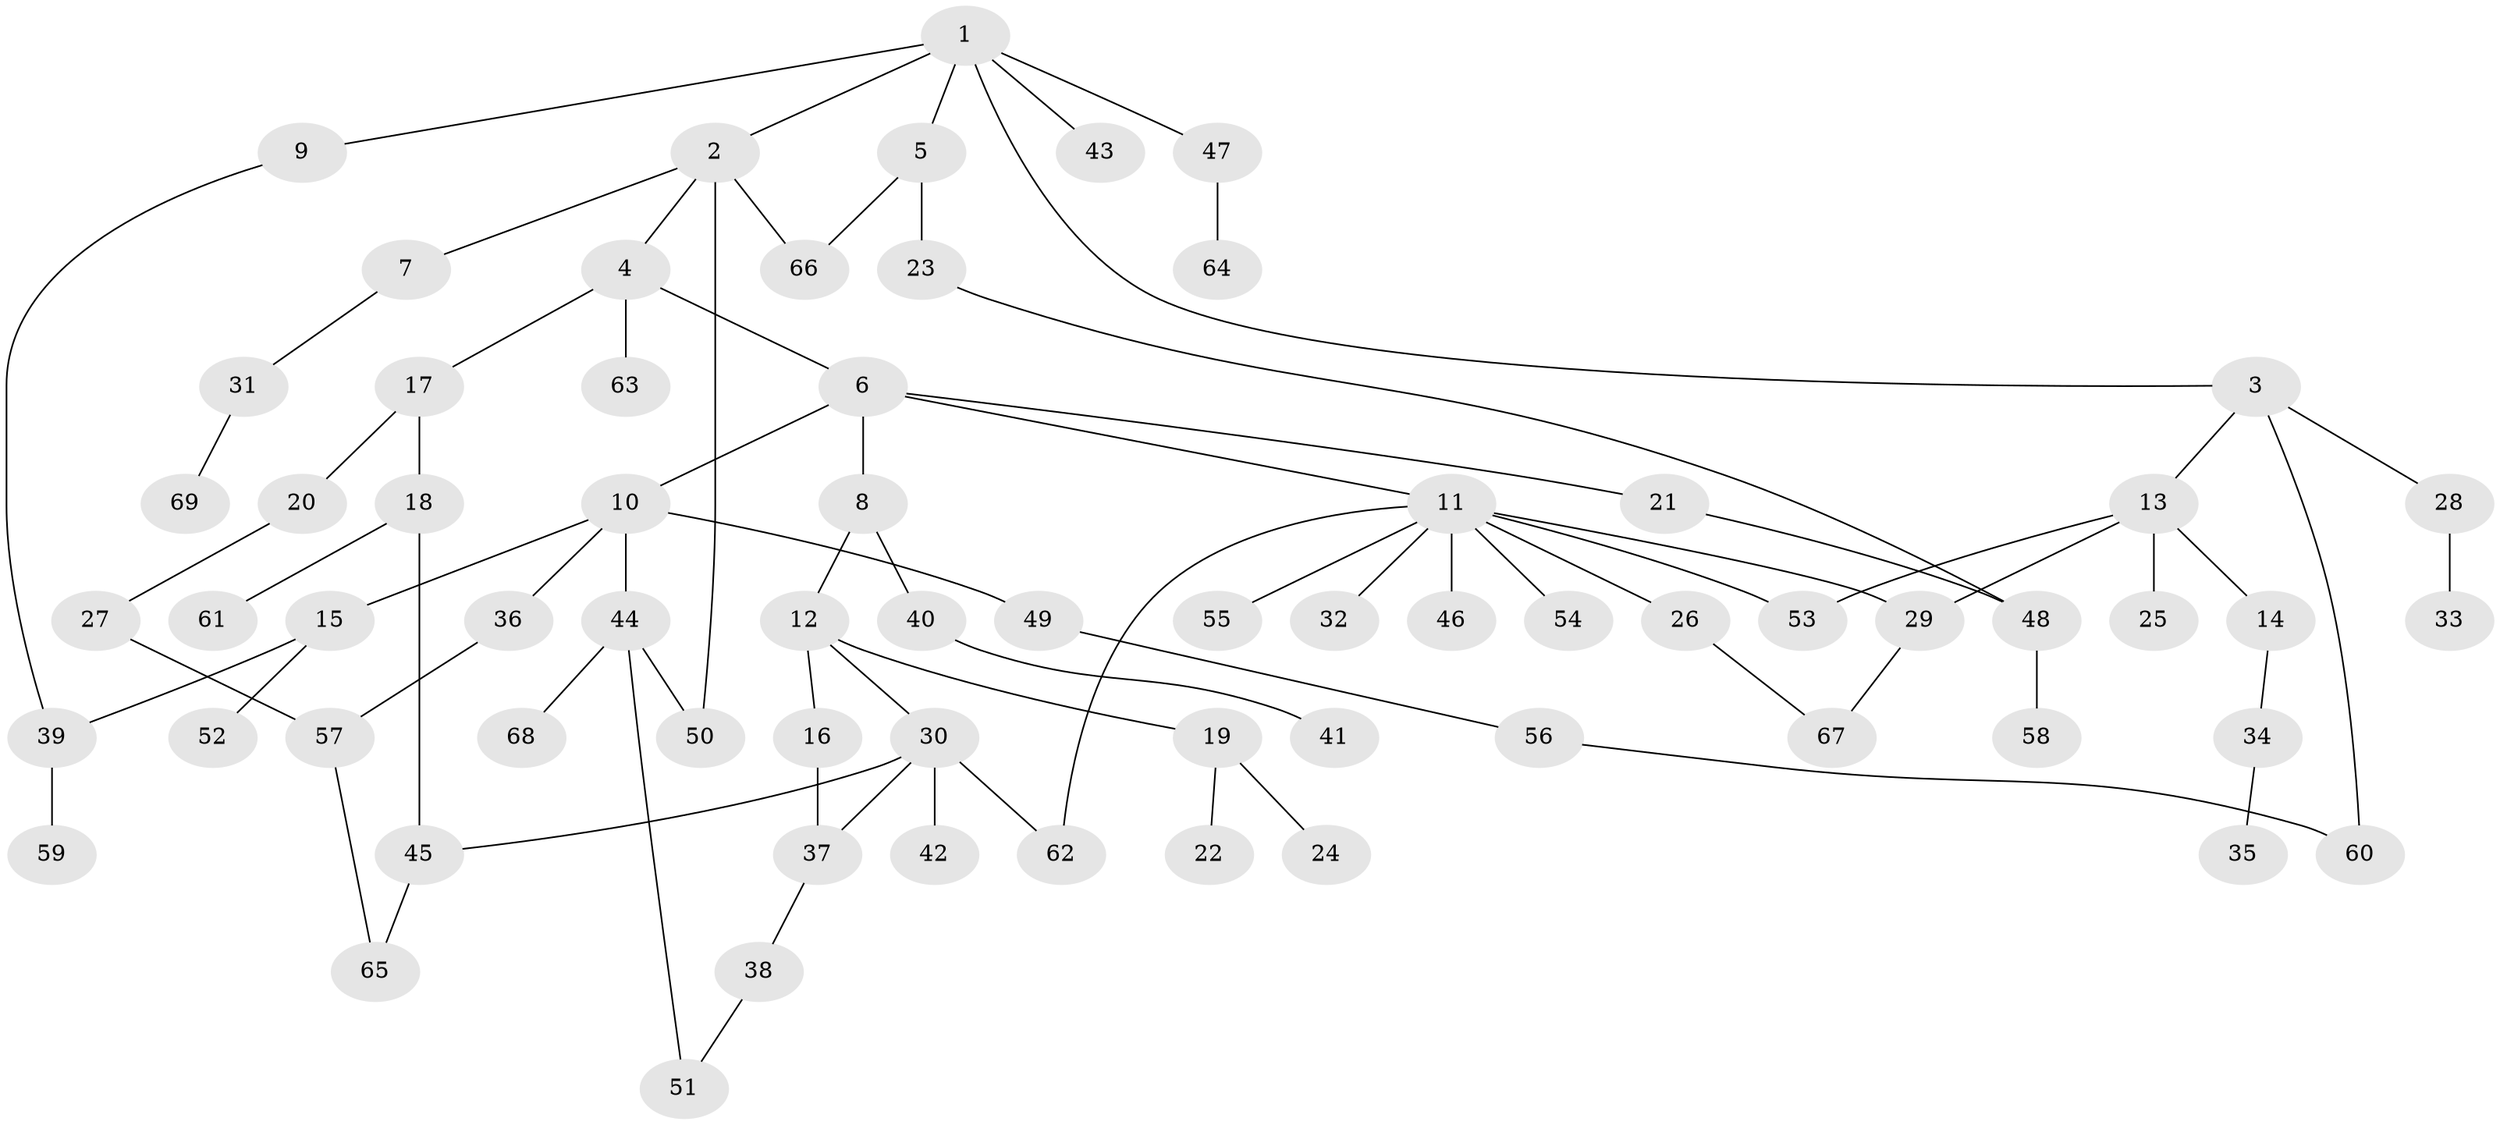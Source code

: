 // original degree distribution, {7: 0.008849557522123894, 6: 0.04424778761061947, 5: 0.04424778761061947, 3: 0.17699115044247787, 1: 0.40707964601769914, 4: 0.02654867256637168, 10: 0.008849557522123894, 2: 0.2831858407079646}
// Generated by graph-tools (version 1.1) at 2025/48/03/04/25 22:48:43]
// undirected, 69 vertices, 82 edges
graph export_dot {
  node [color=gray90,style=filled];
  1;
  2;
  3;
  4;
  5;
  6;
  7;
  8;
  9;
  10;
  11;
  12;
  13;
  14;
  15;
  16;
  17;
  18;
  19;
  20;
  21;
  22;
  23;
  24;
  25;
  26;
  27;
  28;
  29;
  30;
  31;
  32;
  33;
  34;
  35;
  36;
  37;
  38;
  39;
  40;
  41;
  42;
  43;
  44;
  45;
  46;
  47;
  48;
  49;
  50;
  51;
  52;
  53;
  54;
  55;
  56;
  57;
  58;
  59;
  60;
  61;
  62;
  63;
  64;
  65;
  66;
  67;
  68;
  69;
  1 -- 2 [weight=1.0];
  1 -- 3 [weight=1.0];
  1 -- 5 [weight=1.0];
  1 -- 9 [weight=1.0];
  1 -- 43 [weight=1.0];
  1 -- 47 [weight=1.0];
  2 -- 4 [weight=1.0];
  2 -- 7 [weight=1.0];
  2 -- 50 [weight=1.0];
  2 -- 66 [weight=1.0];
  3 -- 13 [weight=1.0];
  3 -- 28 [weight=1.0];
  3 -- 60 [weight=1.0];
  4 -- 6 [weight=1.0];
  4 -- 17 [weight=1.0];
  4 -- 63 [weight=1.0];
  5 -- 23 [weight=1.0];
  5 -- 66 [weight=1.0];
  6 -- 8 [weight=1.0];
  6 -- 10 [weight=1.0];
  6 -- 11 [weight=1.0];
  6 -- 21 [weight=1.0];
  7 -- 31 [weight=1.0];
  8 -- 12 [weight=1.0];
  8 -- 40 [weight=1.0];
  9 -- 39 [weight=1.0];
  10 -- 15 [weight=1.0];
  10 -- 36 [weight=1.0];
  10 -- 44 [weight=1.0];
  10 -- 49 [weight=1.0];
  11 -- 26 [weight=1.0];
  11 -- 29 [weight=1.0];
  11 -- 32 [weight=1.0];
  11 -- 46 [weight=1.0];
  11 -- 53 [weight=1.0];
  11 -- 54 [weight=1.0];
  11 -- 55 [weight=1.0];
  11 -- 62 [weight=1.0];
  12 -- 16 [weight=1.0];
  12 -- 19 [weight=1.0];
  12 -- 30 [weight=1.0];
  13 -- 14 [weight=1.0];
  13 -- 25 [weight=1.0];
  13 -- 29 [weight=1.0];
  13 -- 53 [weight=1.0];
  14 -- 34 [weight=1.0];
  15 -- 39 [weight=1.0];
  15 -- 52 [weight=2.0];
  16 -- 37 [weight=1.0];
  17 -- 18 [weight=1.0];
  17 -- 20 [weight=1.0];
  18 -- 45 [weight=1.0];
  18 -- 61 [weight=1.0];
  19 -- 22 [weight=1.0];
  19 -- 24 [weight=1.0];
  20 -- 27 [weight=1.0];
  21 -- 48 [weight=1.0];
  23 -- 48 [weight=1.0];
  26 -- 67 [weight=1.0];
  27 -- 57 [weight=1.0];
  28 -- 33 [weight=1.0];
  29 -- 67 [weight=1.0];
  30 -- 37 [weight=1.0];
  30 -- 42 [weight=1.0];
  30 -- 45 [weight=1.0];
  30 -- 62 [weight=1.0];
  31 -- 69 [weight=1.0];
  34 -- 35 [weight=1.0];
  36 -- 57 [weight=1.0];
  37 -- 38 [weight=1.0];
  38 -- 51 [weight=1.0];
  39 -- 59 [weight=1.0];
  40 -- 41 [weight=1.0];
  44 -- 50 [weight=1.0];
  44 -- 51 [weight=1.0];
  44 -- 68 [weight=1.0];
  45 -- 65 [weight=1.0];
  47 -- 64 [weight=1.0];
  48 -- 58 [weight=1.0];
  49 -- 56 [weight=1.0];
  56 -- 60 [weight=1.0];
  57 -- 65 [weight=1.0];
}
